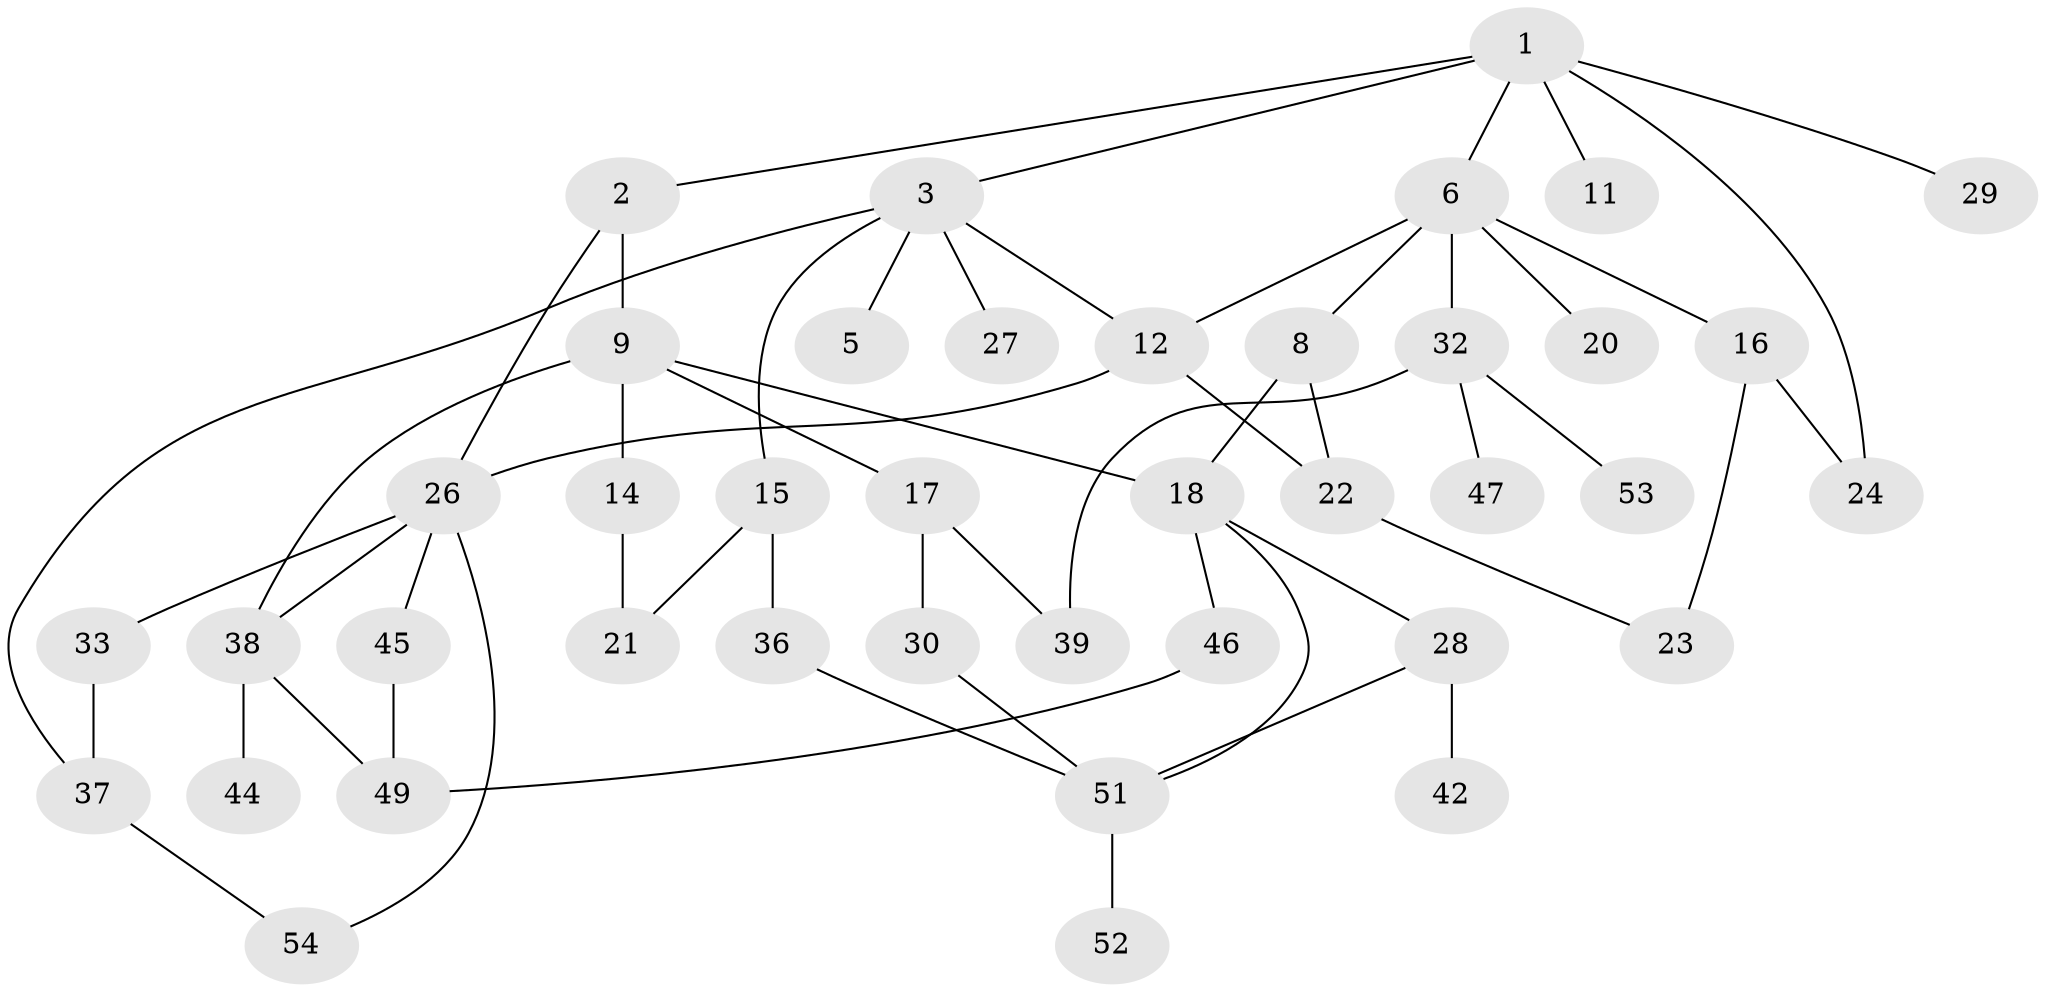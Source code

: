 // Generated by graph-tools (version 1.1) at 2025/23/03/03/25 07:23:32]
// undirected, 40 vertices, 55 edges
graph export_dot {
graph [start="1"]
  node [color=gray90,style=filled];
  1 [super="+10"];
  2 [super="+25"];
  3 [super="+4"];
  5;
  6 [super="+7"];
  8 [super="+13"];
  9;
  11;
  12 [super="+40"];
  14;
  15;
  16 [super="+19"];
  17 [super="+55"];
  18 [super="+34"];
  20;
  21 [super="+41"];
  22;
  23;
  24;
  26 [super="+31"];
  27;
  28;
  29;
  30 [super="+35"];
  32 [super="+43"];
  33;
  36 [super="+57"];
  37 [super="+48"];
  38;
  39;
  42;
  44;
  45 [super="+56"];
  46 [super="+50"];
  47;
  49 [super="+58"];
  51;
  52;
  53;
  54;
  1 -- 2;
  1 -- 3;
  1 -- 6;
  1 -- 24;
  1 -- 11;
  1 -- 29;
  2 -- 9;
  2 -- 26;
  3 -- 12;
  3 -- 27;
  3 -- 5;
  3 -- 37;
  3 -- 15;
  6 -- 16;
  6 -- 32;
  6 -- 12;
  6 -- 8;
  6 -- 20;
  8 -- 22;
  8 -- 18;
  9 -- 14;
  9 -- 17;
  9 -- 18;
  9 -- 38;
  12 -- 26;
  12 -- 22;
  14 -- 21;
  15 -- 21;
  15 -- 36;
  16 -- 23;
  16 -- 24;
  17 -- 30;
  17 -- 39;
  18 -- 28;
  18 -- 46;
  18 -- 51;
  22 -- 23;
  26 -- 38;
  26 -- 45;
  26 -- 54;
  26 -- 33;
  28 -- 42;
  28 -- 51;
  30 -- 51;
  32 -- 39;
  32 -- 53;
  32 -- 47;
  33 -- 37;
  36 -- 51;
  37 -- 54;
  38 -- 44;
  38 -- 49;
  45 -- 49;
  46 -- 49;
  51 -- 52;
}
